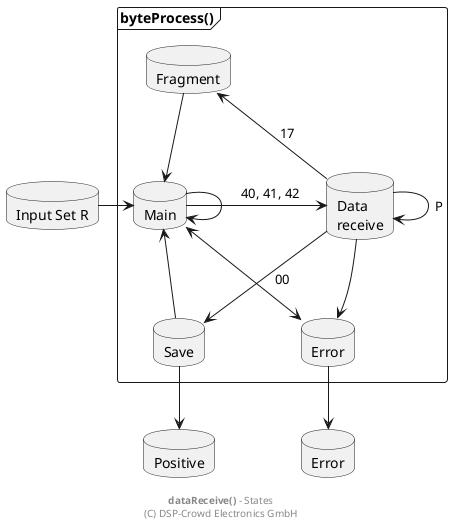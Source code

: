 
@startuml

' skinparam linetype ortho

database "Input Set R" as sIn
database "Positive" as sPos
database "Error" as sErrorOut

frame "byteProcess()" as pRcv {

  database "Main" as sMain

  database "Data\nreceive" as sRcv
  database "Save" as sSave
  database "Fragment" as sFrag
  database "Error" as sError
}

sIn -> sMain

sMain --> sMain

sFrag --> sMain
sFrag <-- sRcv : 17

sMain -> sRcv : "\t40, 41, 42"

sMain <-- sSave
sRcv --> sSave : 00
sRcv --> sRcv : P

sSave --> sPos

sMain <--> sError
sRcv --> sError

sError --> sErrorOut

footer **dataReceive()** - States\n(C) DSP-Crowd Electronics GmbH

@enduml

